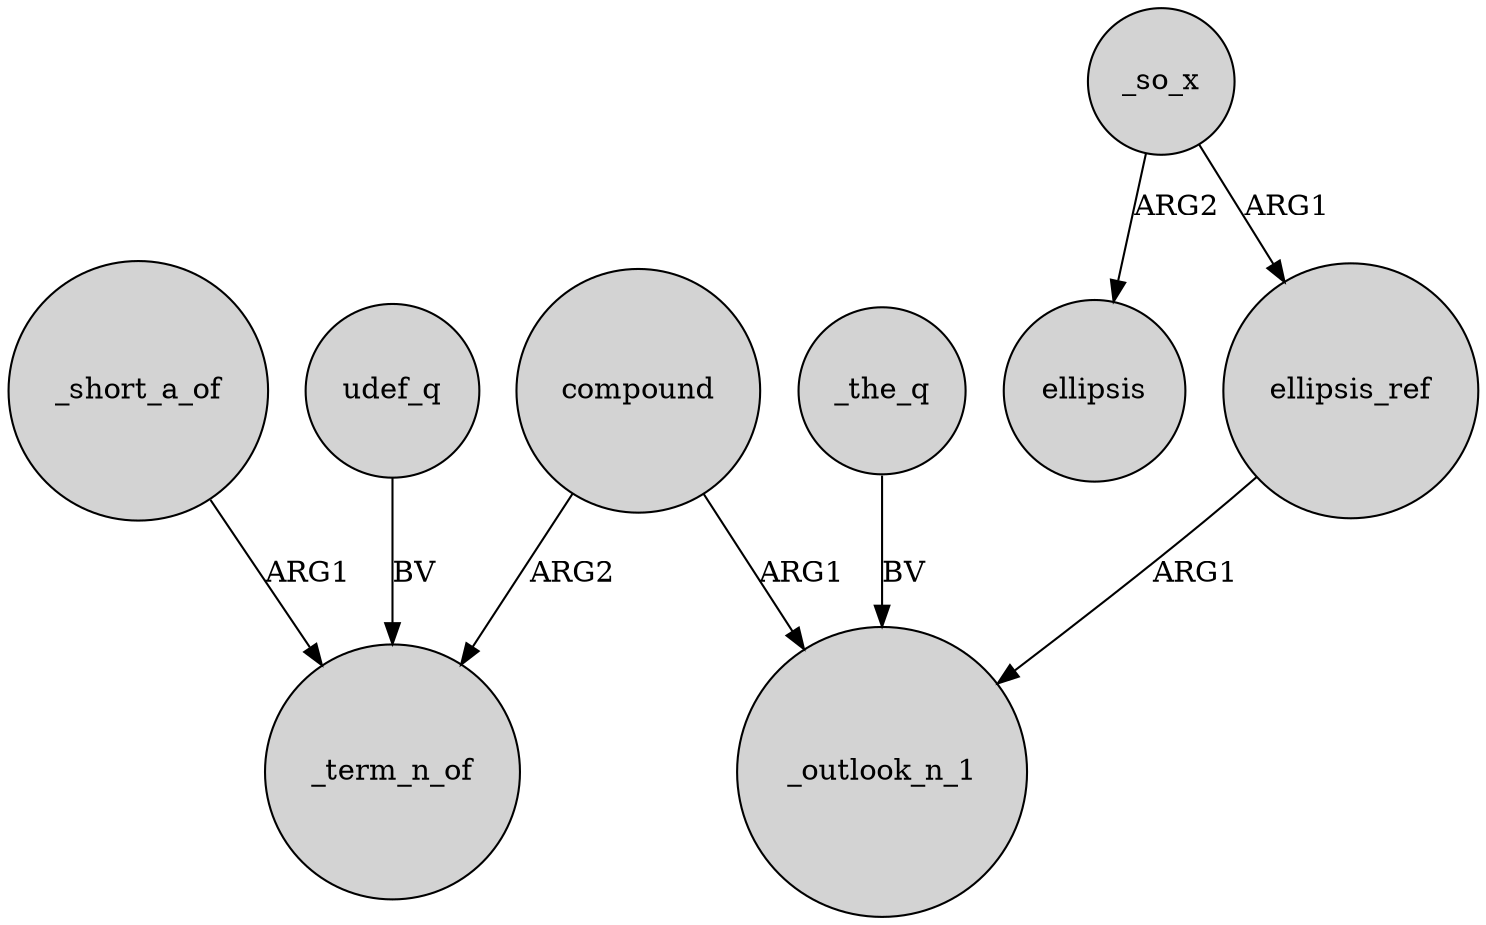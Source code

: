 digraph {
	node [shape=circle style=filled]
	_short_a_of -> _term_n_of [label=ARG1]
	_the_q -> _outlook_n_1 [label=BV]
	_so_x -> ellipsis_ref [label=ARG1]
	_so_x -> ellipsis [label=ARG2]
	compound -> _term_n_of [label=ARG2]
	udef_q -> _term_n_of [label=BV]
	ellipsis_ref -> _outlook_n_1 [label=ARG1]
	compound -> _outlook_n_1 [label=ARG1]
}
